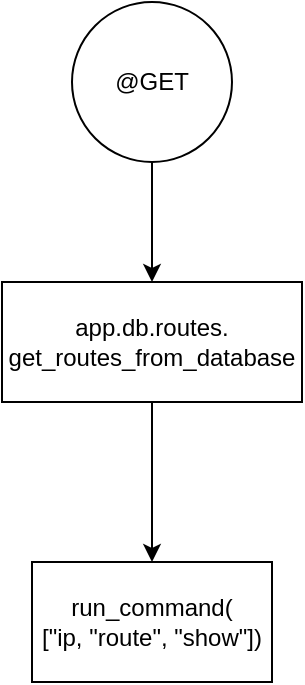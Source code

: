 <mxfile>
    <diagram name="GET" id="0LedCZTxzT5L_g7ZC2hi">
        <mxGraphModel dx="1454" dy="1059" grid="1" gridSize="10" guides="1" tooltips="1" connect="1" arrows="1" fold="1" page="1" pageScale="1" pageWidth="583" pageHeight="827" math="0" shadow="0">
            <root>
                <mxCell id="0"/>
                <mxCell id="1" parent="0"/>
                <mxCell id="5" value="" style="edgeStyle=orthogonalEdgeStyle;html=1;" parent="1" source="dHMVbdduNOX2-sEiyMS2-1" target="dHMVbdduNOX2-sEiyMS2-15" edge="1">
                    <mxGeometry relative="1" as="geometry"/>
                </mxCell>
                <mxCell id="dHMVbdduNOX2-sEiyMS2-1" value="@GET" style="ellipse;whiteSpace=wrap;html=1;" parent="1" vertex="1">
                    <mxGeometry x="-315" y="250" width="80" height="80" as="geometry"/>
                </mxCell>
                <mxCell id="13" value="" style="edgeStyle=none;html=1;" parent="1" source="dHMVbdduNOX2-sEiyMS2-15" target="12" edge="1">
                    <mxGeometry relative="1" as="geometry"/>
                </mxCell>
                <mxCell id="dHMVbdduNOX2-sEiyMS2-15" value="app.db.routes.&lt;br&gt;get_routes_from_database" style="whiteSpace=wrap;html=1;align=center;" parent="1" vertex="1">
                    <mxGeometry x="-350" y="390" width="150" height="60" as="geometry"/>
                </mxCell>
                <mxCell id="12" value="run_command(&lt;br&gt;[&quot;ip, &quot;route&quot;, &quot;show&quot;])" style="whiteSpace=wrap;html=1;" parent="1" vertex="1">
                    <mxGeometry x="-335" y="530" width="120" height="60" as="geometry"/>
                </mxCell>
            </root>
        </mxGraphModel>
    </diagram>
    <diagram id="WGz-afE-yxejyciIFElb" name="POST">
        <mxGraphModel dx="1454" dy="1059" grid="1" gridSize="10" guides="1" tooltips="1" connect="1" arrows="1" fold="1" page="1" pageScale="1" pageWidth="583" pageHeight="827" math="0" shadow="0">
            <root>
                <mxCell id="0"/>
                <mxCell id="1" parent="0"/>
                <mxCell id="wANR8yrowjMDHizzwdkn-1" style="edgeStyle=orthogonalEdgeStyle;html=1;entryX=0.5;entryY=0;entryDx=0;entryDy=0;" parent="1" source="wANR8yrowjMDHizzwdkn-2" target="wANR8yrowjMDHizzwdkn-5" edge="1">
                    <mxGeometry relative="1" as="geometry"/>
                </mxCell>
                <mxCell id="wANR8yrowjMDHizzwdkn-2" value="@POST" style="ellipse;whiteSpace=wrap;html=1;" parent="1" vertex="1">
                    <mxGeometry x="-320" y="180" width="80" height="80" as="geometry"/>
                </mxCell>
                <mxCell id="wANR8yrowjMDHizzwdkn-3" value="" style="edgeStyle=orthogonalEdgeStyle;rounded=0;orthogonalLoop=1;jettySize=auto;html=1;" parent="1" source="wANR8yrowjMDHizzwdkn-5" edge="1">
                    <mxGeometry relative="1" as="geometry">
                        <mxPoint x="-107" y="490" as="targetPoint"/>
                    </mxGeometry>
                </mxCell>
                <mxCell id="wANR8yrowjMDHizzwdkn-4" value="&amp;gt; datetime.now(timezone.utc)" style="edgeLabel;html=1;align=center;verticalAlign=middle;resizable=0;points=[];" parent="wANR8yrowjMDHizzwdkn-3" vertex="1" connectable="0">
                    <mxGeometry x="0.386" y="1" relative="1" as="geometry">
                        <mxPoint as="offset"/>
                    </mxGeometry>
                </mxCell>
                <mxCell id="wANR8yrowjMDHizzwdkn-5" value="if create_at" style="rhombus;whiteSpace=wrap;html=1;" parent="1" vertex="1">
                    <mxGeometry x="-330" y="330" width="100" height="80" as="geometry"/>
                </mxCell>
                <mxCell id="wANR8yrowjMDHizzwdkn-6" value="app.db.routes.&lt;br&gt;add_route_to_database&lt;br&gt;active=0" style="whiteSpace=wrap;html=1;" parent="1" vertex="1">
                    <mxGeometry x="-176" y="490" width="140" height="60" as="geometry"/>
                </mxCell>
                <mxCell id="wANR8yrowjMDHizzwdkn-7" value="" style="edgeStyle=orthogonalEdgeStyle;rounded=0;orthogonalLoop=1;jettySize=auto;html=1;endArrow=none;" parent="1" source="wANR8yrowjMDHizzwdkn-5" target="wANR8yrowjMDHizzwdkn-10" edge="1">
                    <mxGeometry relative="1" as="geometry">
                        <mxPoint x="-330" y="370" as="sourcePoint"/>
                        <mxPoint x="-453.1" y="500" as="targetPoint"/>
                    </mxGeometry>
                </mxCell>
                <mxCell id="wANR8yrowjMDHizzwdkn-8" value="else" style="edgeLabel;html=1;align=center;verticalAlign=middle;resizable=0;points=[];" parent="wANR8yrowjMDHizzwdkn-7" vertex="1" connectable="0">
                    <mxGeometry x="-0.043" y="1" relative="1" as="geometry">
                        <mxPoint as="offset"/>
                    </mxGeometry>
                </mxCell>
                <mxCell id="wANR8yrowjMDHizzwdkn-9" style="edgeStyle=orthogonalEdgeStyle;html=1;entryX=0.5;entryY=0;entryDx=0;entryDy=0;" parent="1" source="wANR8yrowjMDHizzwdkn-10" target="wANR8yrowjMDHizzwdkn-11" edge="1">
                    <mxGeometry relative="1" as="geometry"/>
                </mxCell>
                <mxCell id="wANR8yrowjMDHizzwdkn-10" value="app.services.routes.&lt;br&gt;add_route_to_system" style="whiteSpace=wrap;html=1;" parent="1" vertex="1">
                    <mxGeometry x="-510" y="420" width="120" height="60" as="geometry"/>
                </mxCell>
                <mxCell id="wANR8yrowjMDHizzwdkn-11" value="app.db.routes.&lt;br&gt;add_route_to_database&lt;br&gt;active=1" style="whiteSpace=wrap;html=1;" parent="1" vertex="1">
                    <mxGeometry x="-520" y="530" width="140" height="60" as="geometry"/>
                </mxCell>
            </root>
        </mxGraphModel>
    </diagram>
    <diagram id="iPdwXeAfEsCmwhPxpkK2" name="DELETE">
        <mxGraphModel dx="871" dy="1059" grid="1" gridSize="10" guides="1" tooltips="1" connect="1" arrows="1" fold="1" page="1" pageScale="1" pageWidth="583" pageHeight="827" math="0" shadow="0">
            <root>
                <mxCell id="0"/>
                <mxCell id="1" parent="0"/>
                <mxCell id="58vI1-uqoR33Q4Mqprwy-1" value="@DELETE" style="ellipse;whiteSpace=wrap;html=1;" parent="1" vertex="1">
                    <mxGeometry x="290" y="140" width="80" height="80" as="geometry"/>
                </mxCell>
                <mxCell id="58vI1-uqoR33Q4Mqprwy-2" value="" style="edgeStyle=orthogonalEdgeStyle;rounded=0;orthogonalLoop=1;jettySize=auto;html=1;exitX=0.5;exitY=1;exitDx=0;exitDy=0;" parent="1" source="58vI1-uqoR33Q4Mqprwy-1" target="58vI1-uqoR33Q4Mqprwy-3" edge="1">
                    <mxGeometry relative="1" as="geometry">
                        <mxPoint x="330.1" y="300" as="sourcePoint"/>
                    </mxGeometry>
                </mxCell>
                <mxCell id="nEXj1tx2WcKzWL9FbrPc-2" value="" style="edgeStyle=none;html=1;" parent="1" source="58vI1-uqoR33Q4Mqprwy-3" target="nEXj1tx2WcKzWL9FbrPc-1" edge="1">
                    <mxGeometry relative="1" as="geometry"/>
                </mxCell>
                <mxCell id="58vI1-uqoR33Q4Mqprwy-3" value="app.db.routes.&lt;br&gt;delete_route_from_database" style="whiteSpace=wrap;html=1;" parent="1" vertex="1">
                    <mxGeometry x="240" y="260" width="180" height="60" as="geometry"/>
                </mxCell>
                <mxCell id="nEXj1tx2WcKzWL9FbrPc-4" style="edgeStyle=orthogonalEdgeStyle;html=1;entryX=0.5;entryY=0;entryDx=0;entryDy=0;" parent="1" source="nEXj1tx2WcKzWL9FbrPc-1" target="nEXj1tx2WcKzWL9FbrPc-3" edge="1">
                    <mxGeometry relative="1" as="geometry"/>
                </mxCell>
                <mxCell id="nEXj1tx2WcKzWL9FbrPc-1" value="if db_route.active" style="rhombus;whiteSpace=wrap;html=1;" parent="1" vertex="1">
                    <mxGeometry x="260" y="380" width="140" height="130" as="geometry"/>
                </mxCell>
                <mxCell id="nEXj1tx2WcKzWL9FbrPc-3" value="app.services.routes.&lt;br&gt;delete_route_from_system" style="whiteSpace=wrap;html=1;" parent="1" vertex="1">
                    <mxGeometry x="250" y="590" width="160" height="60" as="geometry"/>
                </mxCell>
                <mxCell id="nEXj1tx2WcKzWL9FbrPc-5" value="= True" style="text;html=1;align=center;verticalAlign=middle;resizable=0;points=[];autosize=1;strokeColor=none;fillColor=none;" parent="1" vertex="1">
                    <mxGeometry x="260" y="530" width="60" height="30" as="geometry"/>
                </mxCell>
            </root>
        </mxGraphModel>
    </diagram>
    <diagram id="-XReO-vWBFYJHrtMjYso" name="START APP">
        <mxGraphModel dx="1454" dy="1059" grid="1" gridSize="10" guides="1" tooltips="1" connect="1" arrows="1" fold="1" page="1" pageScale="1" pageWidth="583" pageHeight="827" math="0" shadow="0">
            <root>
                <mxCell id="0"/>
                <mxCell id="1" parent="0"/>
                <mxCell id="cl8CAjXM7EJ2MDRKDAj1-23" value="" style="rounded=1;whiteSpace=wrap;html=1;fillColor=#e3c800;fontColor=#000000;strokeColor=#B09500;" vertex="1" parent="1">
                    <mxGeometry x="-583" y="410" width="510" height="310" as="geometry"/>
                </mxCell>
                <mxCell id="TBSldwOQrpO9nydW4ztI-3" value="" style="edgeStyle=none;html=1;" edge="1" parent="1" source="TBSldwOQrpO9nydW4ztI-1" target="TBSldwOQrpO9nydW4ztI-2">
                    <mxGeometry relative="1" as="geometry"/>
                </mxCell>
                <mxCell id="TBSldwOQrpO9nydW4ztI-1" value="START&lt;div&gt;APP&lt;/div&gt;" style="ellipse;whiteSpace=wrap;html=1;" vertex="1" parent="1">
                    <mxGeometry x="-310" y="30" width="80" height="80" as="geometry"/>
                </mxCell>
                <mxCell id="TBSldwOQrpO9nydW4ztI-5" value="" style="edgeStyle=none;html=1;" edge="1" parent="1" source="TBSldwOQrpO9nydW4ztI-2" target="TBSldwOQrpO9nydW4ztI-4">
                    <mxGeometry relative="1" as="geometry"/>
                </mxCell>
                <mxCell id="TBSldwOQrpO9nydW4ztI-2" value="app.core.logging.&lt;br&gt;configure_logging" style="whiteSpace=wrap;html=1;" vertex="1" parent="1">
                    <mxGeometry x="-330" y="140" width="120" height="60" as="geometry"/>
                </mxCell>
                <mxCell id="TBSldwOQrpO9nydW4ztI-7" value="" style="edgeStyle=none;html=1;" edge="1" parent="1" source="TBSldwOQrpO9nydW4ztI-4" target="TBSldwOQrpO9nydW4ztI-6">
                    <mxGeometry relative="1" as="geometry"/>
                </mxCell>
                <mxCell id="TBSldwOQrpO9nydW4ztI-4" value="app.db.database.&lt;br&gt;create_db_and_tables" style="whiteSpace=wrap;html=1;" vertex="1" parent="1">
                    <mxGeometry x="-330" y="240" width="120" height="60" as="geometry"/>
                </mxCell>
                <mxCell id="TBSldwOQrpO9nydW4ztI-6" value="app.services.routes.&lt;br&gt;load_database_routes_to_system" style="whiteSpace=wrap;html=1;" vertex="1" parent="1">
                    <mxGeometry x="-375" y="330" width="210" height="60" as="geometry"/>
                </mxCell>
                <mxCell id="TBSldwOQrpO9nydW4ztI-8" value="INCLUDE ROUTES FROM&lt;br&gt;app.routers.routes" style="whiteSpace=wrap;html=1;" vertex="1" parent="1">
                    <mxGeometry x="-330" y="980" width="120" height="60" as="geometry"/>
                </mxCell>
                <mxCell id="cl8CAjXM7EJ2MDRKDAj1-3" value="" style="edgeStyle=orthogonalEdgeStyle;rounded=0;orthogonalLoop=1;jettySize=auto;html=1;" edge="1" parent="1" target="cl8CAjXM7EJ2MDRKDAj1-9">
                    <mxGeometry relative="1" as="geometry">
                        <mxPoint x="-270.5" y="390" as="sourcePoint"/>
                    </mxGeometry>
                </mxCell>
                <mxCell id="cl8CAjXM7EJ2MDRKDAj1-7" value="" style="edgeStyle=orthogonalEdgeStyle;rounded=0;orthogonalLoop=1;jettySize=auto;html=1;exitX=0;exitY=0.5;exitDx=0;exitDy=0;" edge="1" parent="1" source="cl8CAjXM7EJ2MDRKDAj1-9" target="cl8CAjXM7EJ2MDRKDAj1-11">
                    <mxGeometry relative="1" as="geometry">
                        <mxPoint x="-190" y="470" as="sourcePoint"/>
                        <Array as="points">
                            <mxPoint x="-380" y="470"/>
                        </Array>
                    </mxGeometry>
                </mxCell>
                <mxCell id="cl8CAjXM7EJ2MDRKDAj1-8" value="NO" style="edgeLabel;html=1;align=center;verticalAlign=middle;resizable=0;points=[];" vertex="1" connectable="0" parent="cl8CAjXM7EJ2MDRKDAj1-7">
                    <mxGeometry x="-0.449" relative="1" as="geometry">
                        <mxPoint x="4" y="-10" as="offset"/>
                    </mxGeometry>
                </mxCell>
                <mxCell id="cl8CAjXM7EJ2MDRKDAj1-13" value="YES" style="edgeStyle=none;html=1;" edge="1" parent="1" source="cl8CAjXM7EJ2MDRKDAj1-9" target="cl8CAjXM7EJ2MDRKDAj1-12">
                    <mxGeometry x="-0.2" y="30" relative="1" as="geometry">
                        <mxPoint as="offset"/>
                    </mxGeometry>
                </mxCell>
                <mxCell id="cl8CAjXM7EJ2MDRKDAj1-9" value="delete_at &amp;gt; now" style="rhombus;whiteSpace=wrap;html=1;" vertex="1" parent="1">
                    <mxGeometry x="-320" y="430" width="100" height="80" as="geometry"/>
                </mxCell>
                <mxCell id="cl8CAjXM7EJ2MDRKDAj1-22" value="" style="edgeStyle=orthogonalEdgeStyle;html=1;" edge="1" parent="1" source="cl8CAjXM7EJ2MDRKDAj1-10" target="TBSldwOQrpO9nydW4ztI-8">
                    <mxGeometry relative="1" as="geometry"/>
                </mxCell>
                <mxCell id="cl8CAjXM7EJ2MDRKDAj1-10" value="app.services.routes.&lt;br&gt;add_route_to_system" style="whiteSpace=wrap;html=1;" vertex="1" parent="1">
                    <mxGeometry x="-330" y="870" width="120" height="60" as="geometry"/>
                </mxCell>
                <mxCell id="cl8CAjXM7EJ2MDRKDAj1-11" value="app.db.utils.&lt;br&gt;delete_route_from_database" style="whiteSpace=wrap;html=1;" vertex="1" parent="1">
                    <mxGeometry x="-560" y="440" width="160" height="60" as="geometry"/>
                </mxCell>
                <mxCell id="cl8CAjXM7EJ2MDRKDAj1-15" value="" style="edgeStyle=orthogonalEdgeStyle;html=1;" edge="1" parent="1" source="cl8CAjXM7EJ2MDRKDAj1-12" target="cl8CAjXM7EJ2MDRKDAj1-14">
                    <mxGeometry relative="1" as="geometry"/>
                </mxCell>
                <mxCell id="cl8CAjXM7EJ2MDRKDAj1-16" value="YES" style="edgeLabel;html=1;align=center;verticalAlign=middle;resizable=0;points=[];" vertex="1" connectable="0" parent="cl8CAjXM7EJ2MDRKDAj1-15">
                    <mxGeometry x="-0.553" y="3" relative="1" as="geometry">
                        <mxPoint as="offset"/>
                    </mxGeometry>
                </mxCell>
                <mxCell id="cl8CAjXM7EJ2MDRKDAj1-19" style="edgeStyle=orthogonalEdgeStyle;html=1;entryX=0.5;entryY=0;entryDx=0;entryDy=0;" edge="1" parent="1" source="cl8CAjXM7EJ2MDRKDAj1-12" target="cl8CAjXM7EJ2MDRKDAj1-17">
                    <mxGeometry relative="1" as="geometry"/>
                </mxCell>
                <mxCell id="cl8CAjXM7EJ2MDRKDAj1-20" value="NO" style="edgeLabel;html=1;align=center;verticalAlign=middle;resizable=0;points=[];" vertex="1" connectable="0" parent="cl8CAjXM7EJ2MDRKDAj1-19">
                    <mxGeometry x="-0.12" y="2" relative="1" as="geometry">
                        <mxPoint x="28" as="offset"/>
                    </mxGeometry>
                </mxCell>
                <mxCell id="cl8CAjXM7EJ2MDRKDAj1-12" value="create_at &amp;gt; now" style="rhombus;whiteSpace=wrap;html=1;" vertex="1" parent="1">
                    <mxGeometry x="-320" y="560" width="100" height="80" as="geometry"/>
                </mxCell>
                <mxCell id="cl8CAjXM7EJ2MDRKDAj1-18" style="edgeStyle=orthogonalEdgeStyle;html=1;entryX=0;entryY=0.5;entryDx=0;entryDy=0;" edge="1" parent="1" source="cl8CAjXM7EJ2MDRKDAj1-14" target="cl8CAjXM7EJ2MDRKDAj1-17">
                    <mxGeometry relative="1" as="geometry"/>
                </mxCell>
                <mxCell id="cl8CAjXM7EJ2MDRKDAj1-14" value="active=True" style="whiteSpace=wrap;html=1;" vertex="1" parent="1">
                    <mxGeometry x="-490" y="650" width="120" height="60" as="geometry"/>
                </mxCell>
                <mxCell id="cl8CAjXM7EJ2MDRKDAj1-21" value="" style="edgeStyle=orthogonalEdgeStyle;html=1;" edge="1" parent="1" source="cl8CAjXM7EJ2MDRKDAj1-17" target="cl8CAjXM7EJ2MDRKDAj1-10">
                    <mxGeometry relative="1" as="geometry"/>
                </mxCell>
                <mxCell id="cl8CAjXM7EJ2MDRKDAj1-17" value="active=True" style="rhombus;whiteSpace=wrap;html=1;" vertex="1" parent="1">
                    <mxGeometry x="-320" y="760" width="100" height="80" as="geometry"/>
                </mxCell>
                <mxCell id="cl8CAjXM7EJ2MDRKDAj1-24" value="function:&lt;br&gt;manage_route_lifecycle&lt;br&gt;not implemented yet" style="text;html=1;align=center;verticalAlign=middle;resizable=0;points=[];autosize=1;strokeColor=none;fillColor=none;" vertex="1" parent="1">
                    <mxGeometry x="-555" y="525" width="150" height="60" as="geometry"/>
                </mxCell>
            </root>
        </mxGraphModel>
    </diagram>
    <diagram id="2j7M726TLTMde2_Q9CCe" name="Future Functionalities">
        <mxGraphModel dx="1698" dy="1059" grid="1" gridSize="10" guides="1" tooltips="1" connect="1" arrows="1" fold="1" page="1" pageScale="1" pageWidth="827" pageHeight="1169" math="0" shadow="0">
            <root>
                <mxCell id="0"/>
                <mxCell id="1" parent="0"/>
                <mxCell id="xmBpj1X2kmxcZZrgymif-12" value="" style="edgeStyle=orthogonalEdgeStyle;rounded=0;orthogonalLoop=1;jettySize=auto;html=1;" parent="1" source="xmBpj1X2kmxcZZrgymif-13" target="xmBpj1X2kmxcZZrgymif-15" edge="1">
                    <mxGeometry relative="1" as="geometry"/>
                </mxCell>
                <mxCell id="xmBpj1X2kmxcZZrgymif-13" value="STOP&lt;div&gt;APP&lt;/div&gt;" style="ellipse;whiteSpace=wrap;html=1;" parent="1" vertex="1">
                    <mxGeometry x="-705" y="110" width="80" height="80" as="geometry"/>
                </mxCell>
                <mxCell id="xmBpj1X2kmxcZZrgymif-14" value="" style="edgeStyle=orthogonalEdgeStyle;rounded=0;orthogonalLoop=1;jettySize=auto;html=1;" parent="1" source="xmBpj1X2kmxcZZrgymif-15" edge="1">
                    <mxGeometry relative="1" as="geometry">
                        <mxPoint x="-665" y="360" as="targetPoint"/>
                    </mxGeometry>
                </mxCell>
                <mxCell id="xmBpj1X2kmxcZZrgymif-15" value="app.services.routes.&lt;br&gt;load_stored_routes" style="whiteSpace=wrap;html=1;" parent="1" vertex="1">
                    <mxGeometry x="-725" y="260" width="120" height="60" as="geometry"/>
                </mxCell>
                <mxCell id="xmBpj1X2kmxcZZrgymif-16" value="app.services.routes.&lt;br&gt;delete_route_from_system" style="whiteSpace=wrap;html=1;" parent="1" vertex="1">
                    <mxGeometry x="-740" y="360" width="150" height="60" as="geometry"/>
                </mxCell>
                <mxCell id="qvIGK32-0nC4_pcZeQmg-1" value="" style="rounded=1;whiteSpace=wrap;html=1;fillColor=#e3c800;fontColor=#000000;strokeColor=#B09500;" vertex="1" parent="1">
                    <mxGeometry x="-758" y="630" width="510" height="310" as="geometry"/>
                </mxCell>
                <mxCell id="qvIGK32-0nC4_pcZeQmg-2" value="app.services.routes.&lt;br&gt;load_database_routes_to_system" style="whiteSpace=wrap;html=1;" vertex="1" parent="1">
                    <mxGeometry x="-550" y="550" width="210" height="60" as="geometry"/>
                </mxCell>
                <mxCell id="qvIGK32-0nC4_pcZeQmg-3" value="" style="edgeStyle=orthogonalEdgeStyle;rounded=0;orthogonalLoop=1;jettySize=auto;html=1;" edge="1" parent="1" target="qvIGK32-0nC4_pcZeQmg-7">
                    <mxGeometry relative="1" as="geometry">
                        <mxPoint x="-445.5" y="610" as="sourcePoint"/>
                    </mxGeometry>
                </mxCell>
                <mxCell id="qvIGK32-0nC4_pcZeQmg-4" value="" style="edgeStyle=orthogonalEdgeStyle;rounded=0;orthogonalLoop=1;jettySize=auto;html=1;exitX=0;exitY=0.5;exitDx=0;exitDy=0;" edge="1" parent="1" source="qvIGK32-0nC4_pcZeQmg-7" target="qvIGK32-0nC4_pcZeQmg-8">
                    <mxGeometry relative="1" as="geometry">
                        <mxPoint x="-365" y="690" as="sourcePoint"/>
                        <Array as="points">
                            <mxPoint x="-555" y="690"/>
                        </Array>
                    </mxGeometry>
                </mxCell>
                <mxCell id="qvIGK32-0nC4_pcZeQmg-5" value="NO" style="edgeLabel;html=1;align=center;verticalAlign=middle;resizable=0;points=[];" vertex="1" connectable="0" parent="qvIGK32-0nC4_pcZeQmg-4">
                    <mxGeometry x="-0.449" relative="1" as="geometry">
                        <mxPoint x="4" y="-10" as="offset"/>
                    </mxGeometry>
                </mxCell>
                <mxCell id="qvIGK32-0nC4_pcZeQmg-6" value="YES" style="edgeStyle=none;html=1;" edge="1" parent="1" source="qvIGK32-0nC4_pcZeQmg-7" target="qvIGK32-0nC4_pcZeQmg-12">
                    <mxGeometry x="-0.2" y="30" relative="1" as="geometry">
                        <mxPoint as="offset"/>
                    </mxGeometry>
                </mxCell>
                <mxCell id="qvIGK32-0nC4_pcZeQmg-7" value="delete_at &amp;gt; now" style="rhombus;whiteSpace=wrap;html=1;" vertex="1" parent="1">
                    <mxGeometry x="-495" y="650" width="100" height="80" as="geometry"/>
                </mxCell>
                <mxCell id="qvIGK32-0nC4_pcZeQmg-8" value="app.db.utils.&lt;br&gt;delete_route_from_database&lt;br&gt;AND&lt;br&gt;system (active or not)" style="whiteSpace=wrap;html=1;" vertex="1" parent="1">
                    <mxGeometry x="-735" y="660" width="160" height="60" as="geometry"/>
                </mxCell>
                <mxCell id="qvIGK32-0nC4_pcZeQmg-9" value="" style="edgeStyle=orthogonalEdgeStyle;html=1;" edge="1" parent="1" source="qvIGK32-0nC4_pcZeQmg-12" target="qvIGK32-0nC4_pcZeQmg-13">
                    <mxGeometry relative="1" as="geometry"/>
                </mxCell>
                <mxCell id="qvIGK32-0nC4_pcZeQmg-10" value="YES" style="edgeLabel;html=1;align=center;verticalAlign=middle;resizable=0;points=[];" vertex="1" connectable="0" parent="qvIGK32-0nC4_pcZeQmg-9">
                    <mxGeometry x="-0.553" y="3" relative="1" as="geometry">
                        <mxPoint as="offset"/>
                    </mxGeometry>
                </mxCell>
                <mxCell id="qvIGK32-0nC4_pcZeQmg-11" value="NO" style="edgeLabel;html=1;align=center;verticalAlign=middle;resizable=0;points=[];" vertex="1" connectable="0" parent="1">
                    <mxGeometry x="-415" y="913" as="geometry"/>
                </mxCell>
                <mxCell id="H-q-JBh9iPVc9aYoSgBk-4" style="edgeStyle=orthogonalEdgeStyle;html=1;entryX=0.5;entryY=0;entryDx=0;entryDy=0;" edge="1" parent="1" source="qvIGK32-0nC4_pcZeQmg-12" target="H-q-JBh9iPVc9aYoSgBk-3">
                    <mxGeometry relative="1" as="geometry"/>
                </mxCell>
                <mxCell id="qvIGK32-0nC4_pcZeQmg-12" value="create_at &amp;gt; now" style="rhombus;whiteSpace=wrap;html=1;" vertex="1" parent="1">
                    <mxGeometry x="-495" y="780" width="100" height="80" as="geometry"/>
                </mxCell>
                <mxCell id="H-q-JBh9iPVc9aYoSgBk-5" style="edgeStyle=orthogonalEdgeStyle;html=1;entryX=0;entryY=0.5;entryDx=0;entryDy=0;exitX=0.5;exitY=1;exitDx=0;exitDy=0;" edge="1" parent="1" source="qvIGK32-0nC4_pcZeQmg-13" target="H-q-JBh9iPVc9aYoSgBk-3">
                    <mxGeometry relative="1" as="geometry"/>
                </mxCell>
                <mxCell id="qvIGK32-0nC4_pcZeQmg-13" value="active=True" style="whiteSpace=wrap;html=1;" vertex="1" parent="1">
                    <mxGeometry x="-665" y="870" width="120" height="60" as="geometry"/>
                </mxCell>
                <mxCell id="qvIGK32-0nC4_pcZeQmg-14" value="function:&lt;br&gt;manage_route_lifecycle&lt;br&gt;not implemented yet" style="text;html=1;align=center;verticalAlign=middle;resizable=0;points=[];autosize=1;strokeColor=none;fillColor=none;" vertex="1" parent="1">
                    <mxGeometry x="-730" y="770" width="150" height="60" as="geometry"/>
                </mxCell>
                <mxCell id="qvIGK32-0nC4_pcZeQmg-17" style="edgeStyle=orthogonalEdgeStyle;html=1;entryX=0.5;entryY=0;entryDx=0;entryDy=0;" edge="1" parent="1" source="qvIGK32-0nC4_pcZeQmg-16" target="qvIGK32-0nC4_pcZeQmg-2">
                    <mxGeometry relative="1" as="geometry"/>
                </mxCell>
                <mxCell id="qvIGK32-0nC4_pcZeQmg-16" value="LOOP" style="ellipse;whiteSpace=wrap;html=1;" vertex="1" parent="1">
                    <mxGeometry x="-485" y="420" width="80" height="80" as="geometry"/>
                </mxCell>
                <mxCell id="H-q-JBh9iPVc9aYoSgBk-7" value="" style="edgeStyle=orthogonalEdgeStyle;html=1;" edge="1" parent="1" source="H-q-JBh9iPVc9aYoSgBk-1" target="H-q-JBh9iPVc9aYoSgBk-6">
                    <mxGeometry relative="1" as="geometry"/>
                </mxCell>
                <mxCell id="H-q-JBh9iPVc9aYoSgBk-1" value="app.services.routes.&lt;br&gt;add_route_to_system" style="whiteSpace=wrap;html=1;" vertex="1" parent="1">
                    <mxGeometry x="-505" y="1070" width="120" height="60" as="geometry"/>
                </mxCell>
                <mxCell id="H-q-JBh9iPVc9aYoSgBk-2" value="" style="edgeStyle=orthogonalEdgeStyle;html=1;" edge="1" parent="1" source="H-q-JBh9iPVc9aYoSgBk-3" target="H-q-JBh9iPVc9aYoSgBk-1">
                    <mxGeometry relative="1" as="geometry"/>
                </mxCell>
                <mxCell id="H-q-JBh9iPVc9aYoSgBk-3" value="active=True" style="rhombus;whiteSpace=wrap;html=1;" vertex="1" parent="1">
                    <mxGeometry x="-495" y="960" width="100" height="80" as="geometry"/>
                </mxCell>
                <mxCell id="H-q-JBh9iPVc9aYoSgBk-8" style="edgeStyle=orthogonalEdgeStyle;html=1;entryX=1;entryY=0.5;entryDx=0;entryDy=0;" edge="1" parent="1" source="H-q-JBh9iPVc9aYoSgBk-6" target="qvIGK32-0nC4_pcZeQmg-16">
                    <mxGeometry relative="1" as="geometry">
                        <Array as="points">
                            <mxPoint x="-128" y="460"/>
                        </Array>
                    </mxGeometry>
                </mxCell>
                <mxCell id="H-q-JBh9iPVc9aYoSgBk-6" value="wait(5s)" style="whiteSpace=wrap;html=1;" vertex="1" parent="1">
                    <mxGeometry x="-188" y="740" width="120" height="60" as="geometry"/>
                </mxCell>
            </root>
        </mxGraphModel>
    </diagram>
</mxfile>